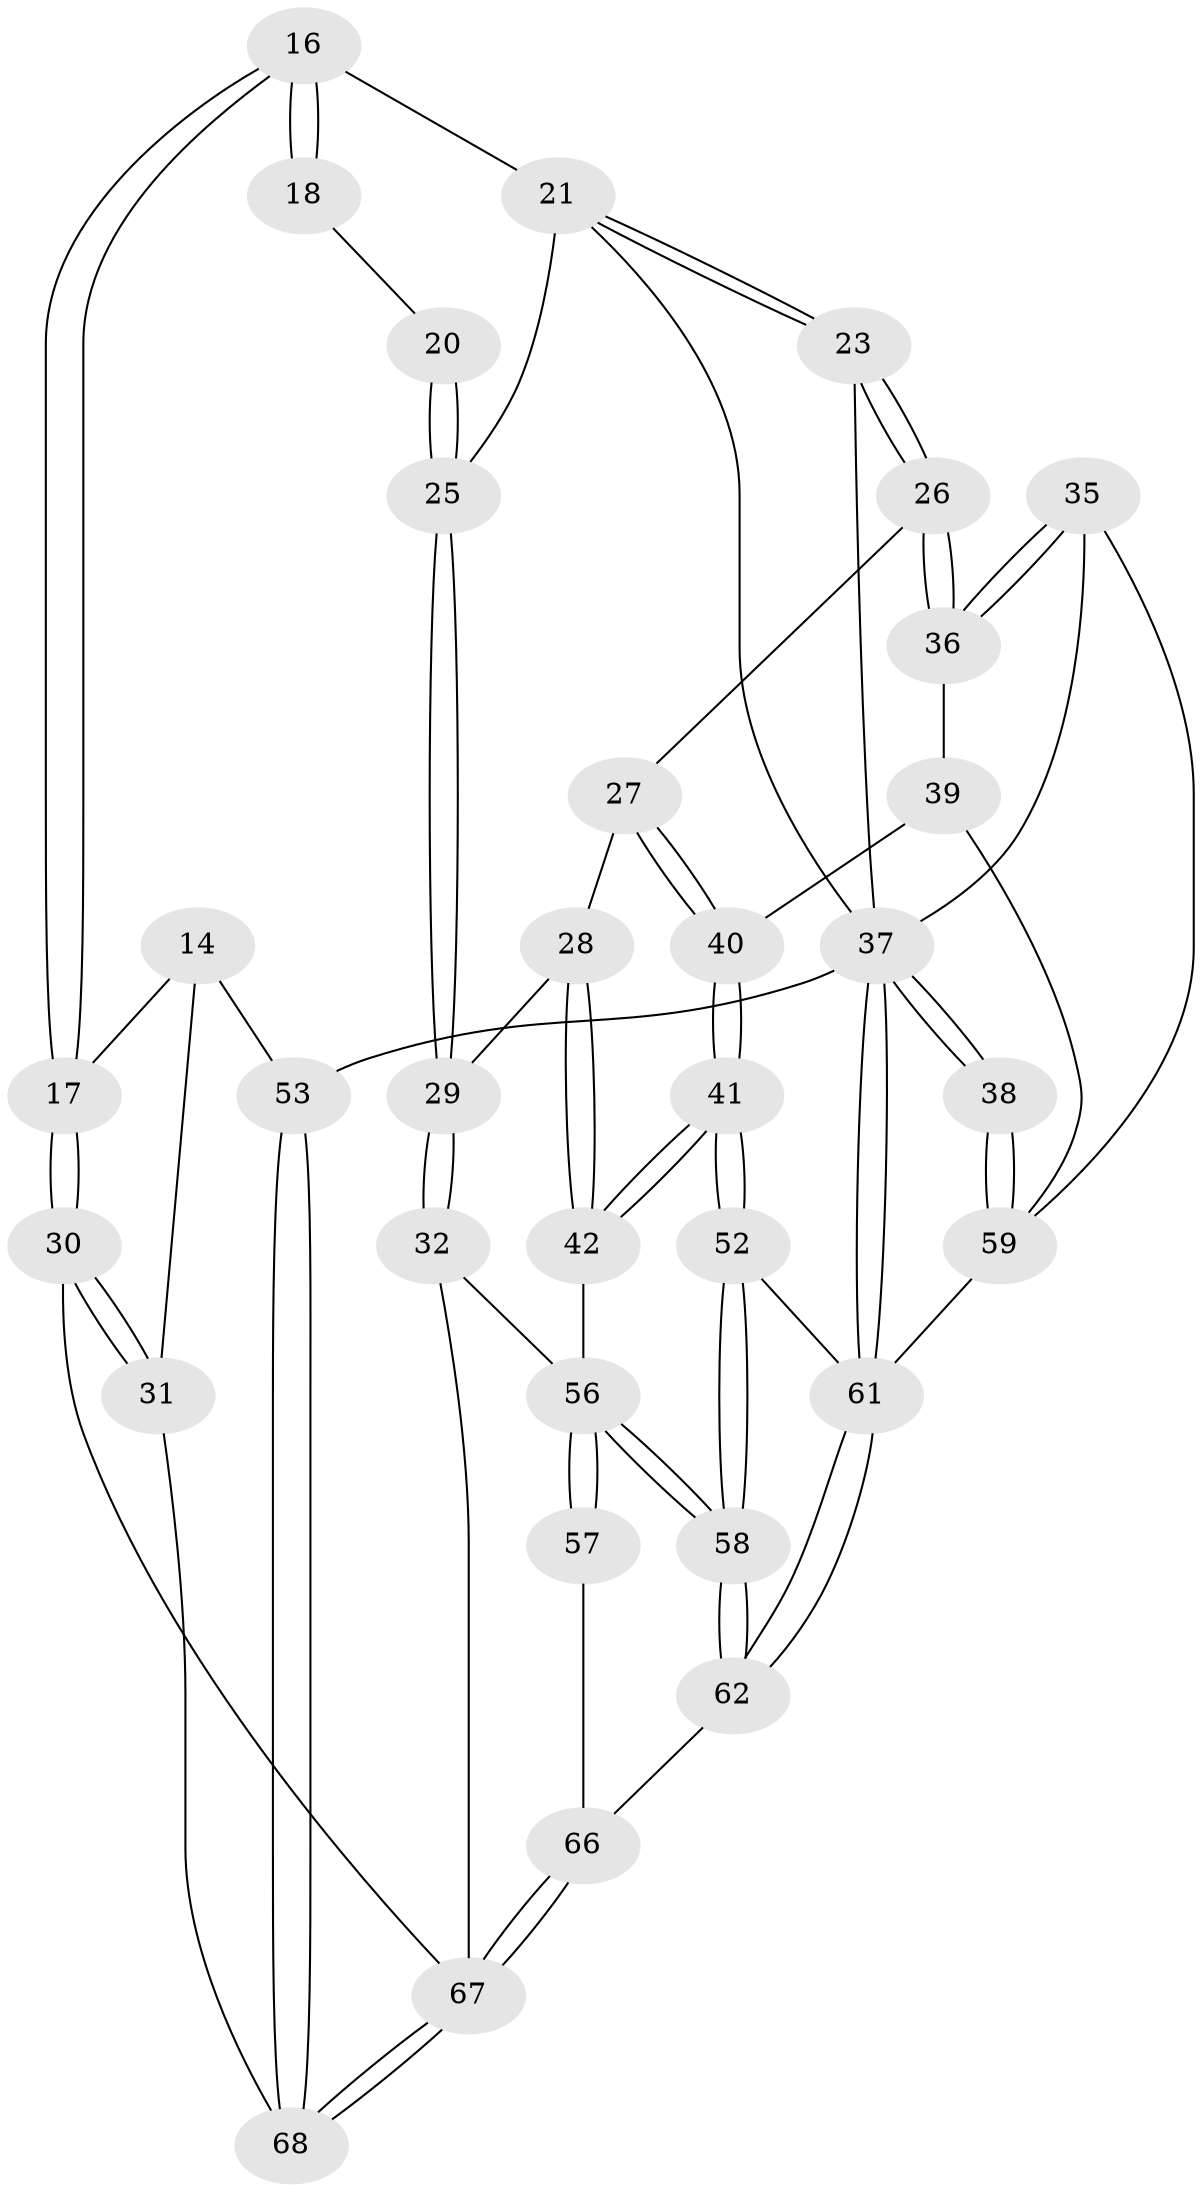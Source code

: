 // original degree distribution, {3: 0.029411764705882353, 4: 0.25, 5: 0.5, 6: 0.22058823529411764}
// Generated by graph-tools (version 1.1) at 2025/02/03/09/25 05:02:24]
// undirected, 34 vertices, 80 edges
graph export_dot {
graph [start="1"]
  node [color=gray90,style=filled];
  14 [pos="+0+0.13179297966493894",super="+13+9"];
  16 [pos="+0.37069378818263926+0.3136321992487142",super="+7+6+12"];
  17 [pos="+0.28349265234671206+0.36526994304723387",super="+15"];
  18 [pos="+0.39375380699594154+0.3087697228314492"];
  20 [pos="+0.4567182343138563+0.3247936455610958"];
  21 [pos="+0.6752299630252943+0.19202530407324714",super="+11"];
  23 [pos="+0.7897014474772311+0.327358200055396"];
  25 [pos="+0.586124190817238+0.4192105601945907",super="+22+19"];
  26 [pos="+0.7770580294685817+0.3646166910047666"];
  27 [pos="+0.7668326524208233+0.37299158973494"];
  28 [pos="+0.6332860433755415+0.43539034311008384"];
  29 [pos="+0.6053894566955254+0.43845078812543625"];
  30 [pos="+0.21541804067678794+0.49883708092235995"];
  31 [pos="+0+0.4669613138165735"];
  32 [pos="+0.47686943796785375+0.5995143106085375"];
  35 [pos="+1+0.583513664971196"];
  36 [pos="+0.9252513014440795+0.49743746514177833"];
  37 [pos="+1+1",super="+3+34"];
  38 [pos="+1+0.6924103584601301"];
  39 [pos="+0.8171897273670419+0.6352227967997304"];
  40 [pos="+0.7934779010906957+0.6438982908572447"];
  41 [pos="+0.7571421990450068+0.6835791146037891"];
  42 [pos="+0.7290613296421936+0.6780515116493522"];
  52 [pos="+0.80173401252698+0.7680292473364265"];
  53 [pos="+0+1",super="+5"];
  56 [pos="+0.6021479303340131+0.9020089725510639",super="+43+44"];
  57 [pos="+0.4995020801387169+0.857581130438038",super="+54"];
  58 [pos="+0.639939211283429+0.9416660120165039"];
  59 [pos="+1+0.7415057245300652",super="+50"];
  61 [pos="+1+1",super="+60+51"];
  62 [pos="+0.73818562869541+1"];
  66 [pos="+0.3996463841343153+1",super="+63+64"];
  67 [pos="+0.3062103244972419+1",super="+65"];
  68 [pos="+0.06210392363306411+1",super="+48+49"];
  14 -- 31;
  14 -- 53 [weight=2];
  14 -- 17 [weight=2];
  16 -- 17 [weight=2];
  16 -- 17;
  16 -- 18 [weight=2];
  16 -- 18;
  16 -- 21 [weight=2];
  17 -- 30;
  17 -- 30;
  18 -- 20;
  20 -- 25 [weight=2];
  20 -- 25;
  21 -- 23;
  21 -- 23;
  21 -- 25 [weight=2];
  21 -- 37;
  23 -- 26;
  23 -- 26;
  23 -- 37;
  25 -- 29;
  25 -- 29;
  26 -- 27;
  26 -- 36;
  26 -- 36;
  27 -- 28;
  27 -- 40;
  27 -- 40;
  28 -- 29;
  28 -- 42;
  28 -- 42;
  29 -- 32;
  29 -- 32;
  30 -- 31;
  30 -- 31;
  30 -- 67;
  31 -- 68;
  32 -- 67;
  32 -- 56;
  35 -- 36;
  35 -- 36;
  35 -- 37;
  35 -- 59;
  36 -- 39;
  37 -- 38 [weight=2];
  37 -- 38;
  37 -- 61;
  37 -- 61;
  37 -- 53 [weight=2];
  38 -- 59;
  38 -- 59;
  39 -- 40;
  39 -- 59;
  40 -- 41;
  40 -- 41;
  41 -- 42;
  41 -- 42;
  41 -- 52;
  41 -- 52;
  42 -- 56;
  52 -- 58;
  52 -- 58;
  52 -- 61;
  53 -- 68 [weight=2];
  53 -- 68;
  56 -- 57 [weight=2];
  56 -- 57;
  56 -- 58;
  56 -- 58;
  57 -- 66 [weight=2];
  58 -- 62;
  58 -- 62;
  59 -- 61 [weight=2];
  61 -- 62;
  61 -- 62;
  62 -- 66;
  66 -- 67 [weight=3];
  66 -- 67;
  67 -- 68 [weight=2];
  67 -- 68;
}
